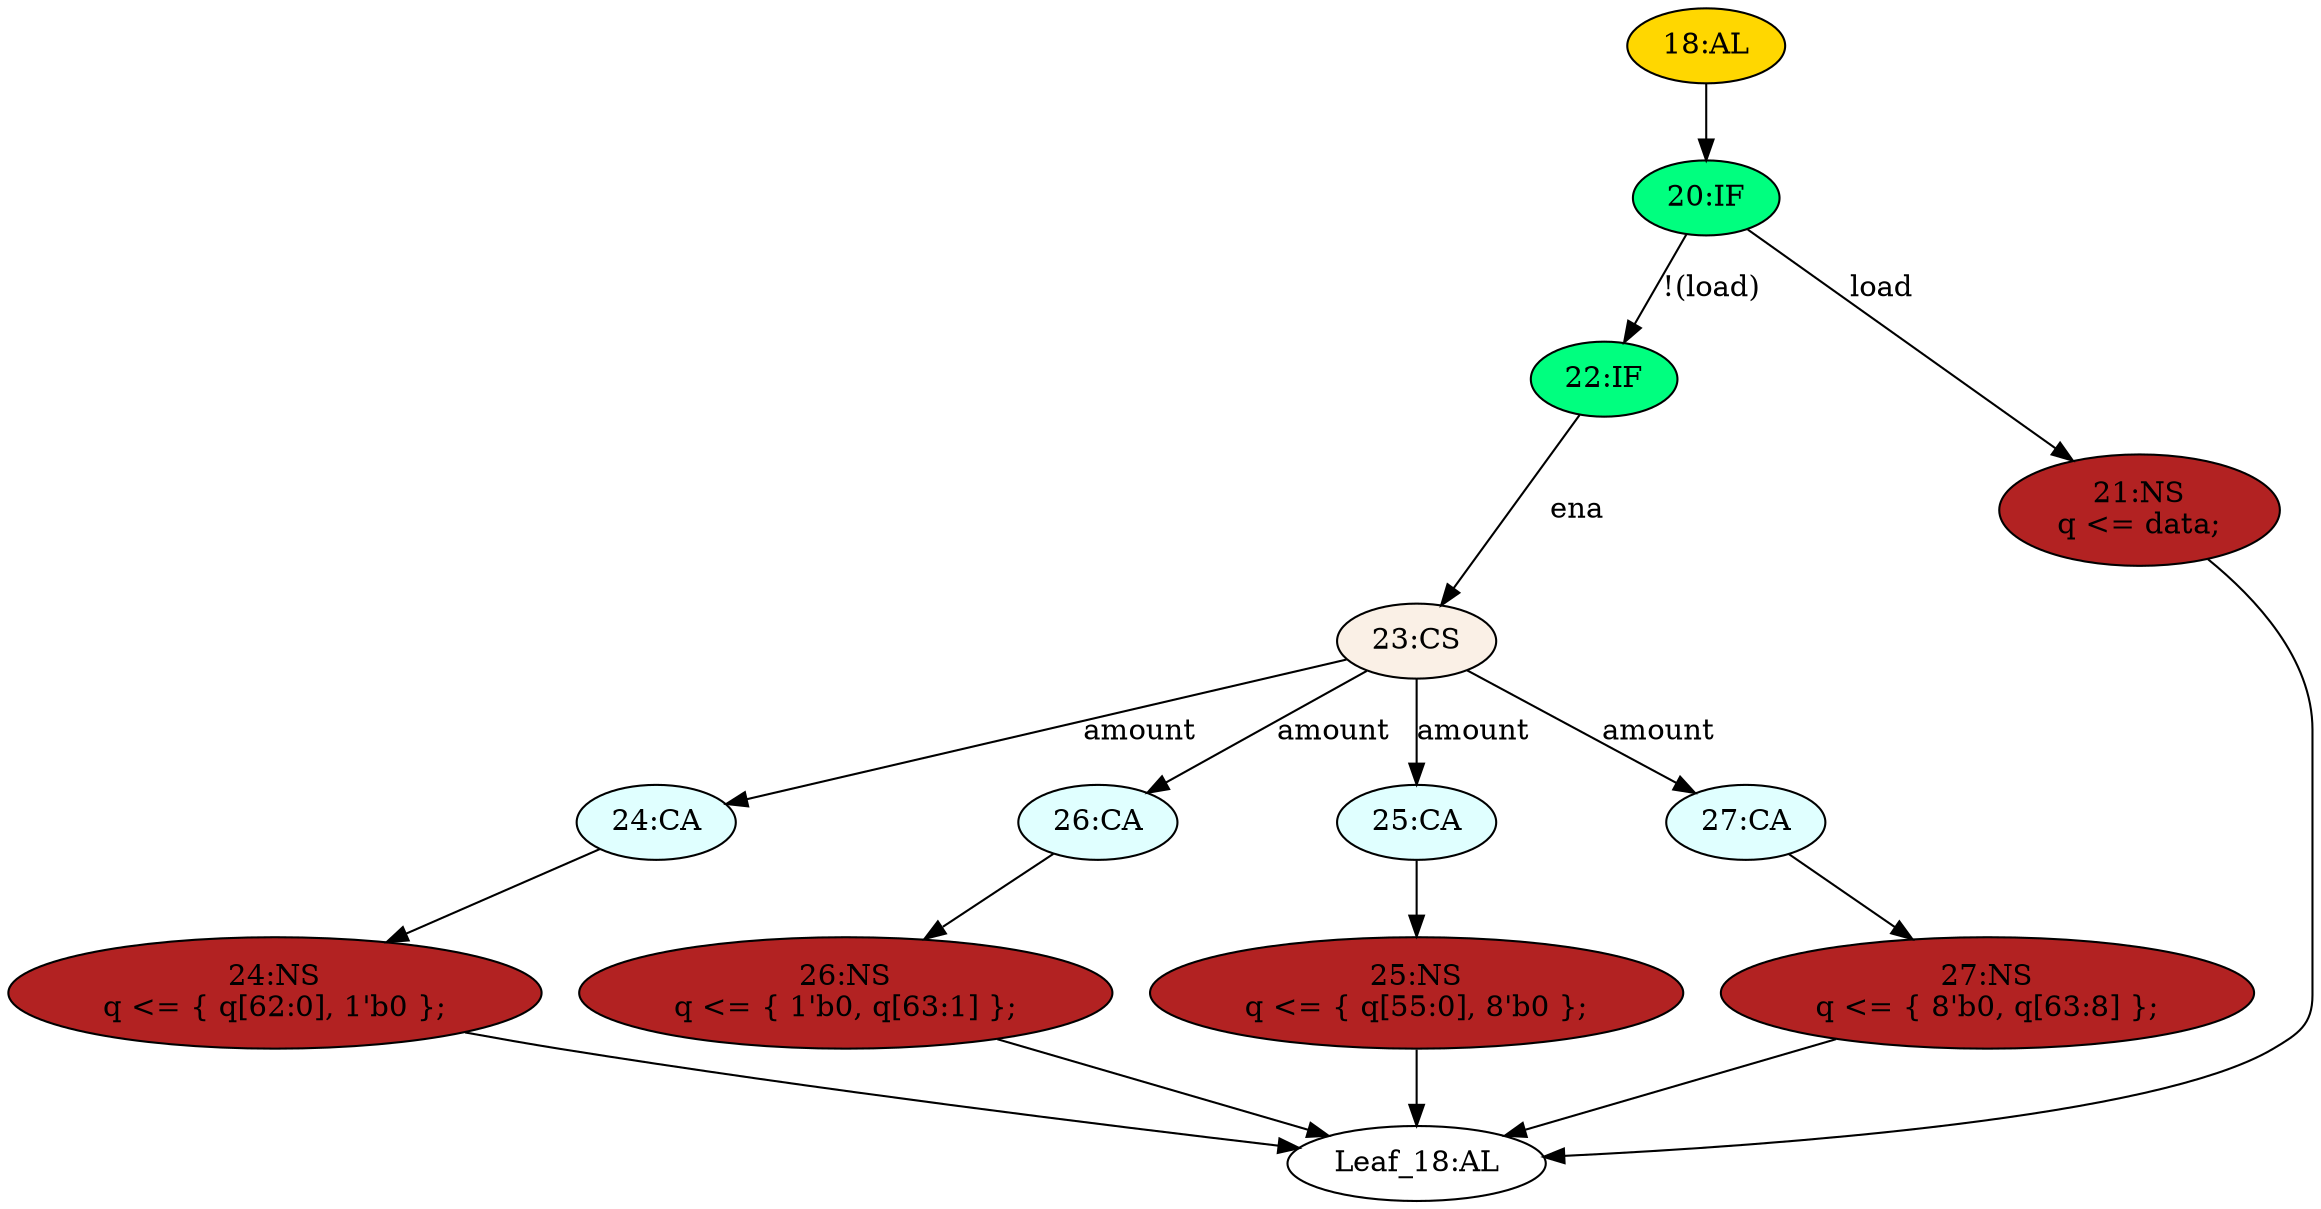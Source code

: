 strict digraph "" {
	node [label="\N"];
	"24:CA"	[ast="<pyverilog.vparser.ast.Case object at 0x7f4d1c692910>",
		fillcolor=lightcyan,
		label="24:CA",
		statements="[]",
		style=filled,
		typ=Case];
	"24:NS"	[ast="<pyverilog.vparser.ast.NonblockingSubstitution object at 0x7f4d1c692a10>",
		fillcolor=firebrick,
		label="24:NS
q <= { q[62:0], 1'b0 };",
		statements="[<pyverilog.vparser.ast.NonblockingSubstitution object at 0x7f4d1c692a10>]",
		style=filled,
		typ=NonblockingSubstitution];
	"24:CA" -> "24:NS"	[cond="[]",
		lineno=None];
	"22:IF"	[ast="<pyverilog.vparser.ast.IfStatement object at 0x7f4d1c692cd0>",
		fillcolor=springgreen,
		label="22:IF",
		statements="[]",
		style=filled,
		typ=IfStatement];
	"23:CS"	[ast="<pyverilog.vparser.ast.CaseStatement object at 0x7f4d1c692d90>",
		fillcolor=linen,
		label="23:CS",
		statements="[]",
		style=filled,
		typ=CaseStatement];
	"22:IF" -> "23:CS"	[cond="['ena']",
		label=ena,
		lineno=22];
	"26:CA"	[ast="<pyverilog.vparser.ast.Case object at 0x7f4d1c6a8190>",
		fillcolor=lightcyan,
		label="26:CA",
		statements="[]",
		style=filled,
		typ=Case];
	"26:NS"	[ast="<pyverilog.vparser.ast.NonblockingSubstitution object at 0x7f4d1c6a8210>",
		fillcolor=firebrick,
		label="26:NS
q <= { 1'b0, q[63:1] };",
		statements="[<pyverilog.vparser.ast.NonblockingSubstitution object at 0x7f4d1c6a8210>]",
		style=filled,
		typ=NonblockingSubstitution];
	"26:CA" -> "26:NS"	[cond="[]",
		lineno=None];
	"Leaf_18:AL"	[def_var="['q']",
		label="Leaf_18:AL"];
	"25:CA"	[ast="<pyverilog.vparser.ast.Case object at 0x7f4d1c692e50>",
		fillcolor=lightcyan,
		label="25:CA",
		statements="[]",
		style=filled,
		typ=Case];
	"25:NS"	[ast="<pyverilog.vparser.ast.NonblockingSubstitution object at 0x7f4d1c692ed0>",
		fillcolor=firebrick,
		label="25:NS
q <= { q[55:0], 8'b0 };",
		statements="[<pyverilog.vparser.ast.NonblockingSubstitution object at 0x7f4d1c692ed0>]",
		style=filled,
		typ=NonblockingSubstitution];
	"25:CA" -> "25:NS"	[cond="[]",
		lineno=None];
	"23:CS" -> "24:CA"	[cond="['amount']",
		label=amount,
		lineno=23];
	"23:CS" -> "26:CA"	[cond="['amount']",
		label=amount,
		lineno=23];
	"23:CS" -> "25:CA"	[cond="['amount']",
		label=amount,
		lineno=23];
	"27:CA"	[ast="<pyverilog.vparser.ast.Case object at 0x7f4d1c6a8490>",
		fillcolor=lightcyan,
		label="27:CA",
		statements="[]",
		style=filled,
		typ=Case];
	"23:CS" -> "27:CA"	[cond="['amount']",
		label=amount,
		lineno=23];
	"20:IF"	[ast="<pyverilog.vparser.ast.IfStatement object at 0x7f4d1c6a8810>",
		fillcolor=springgreen,
		label="20:IF",
		statements="[]",
		style=filled,
		typ=IfStatement];
	"20:IF" -> "22:IF"	[cond="['load']",
		label="!(load)",
		lineno=20];
	"21:NS"	[ast="<pyverilog.vparser.ast.NonblockingSubstitution object at 0x7f4d1c6a8850>",
		fillcolor=firebrick,
		label="21:NS
q <= data;",
		statements="[<pyverilog.vparser.ast.NonblockingSubstitution object at 0x7f4d1c6a8850>]",
		style=filled,
		typ=NonblockingSubstitution];
	"20:IF" -> "21:NS"	[cond="['load']",
		label=load,
		lineno=20];
	"25:NS" -> "Leaf_18:AL"	[cond="[]",
		lineno=None];
	"26:NS" -> "Leaf_18:AL"	[cond="[]",
		lineno=None];
	"18:AL"	[ast="<pyverilog.vparser.ast.Always object at 0x7f4d1c6a8a10>",
		clk_sens=True,
		fillcolor=gold,
		label="18:AL",
		sens="['clk']",
		statements="[]",
		style=filled,
		typ=Always,
		use_var="['load', 'ena', 'amount', 'data', 'q']"];
	"18:AL" -> "20:IF"	[cond="[]",
		lineno=None];
	"24:NS" -> "Leaf_18:AL"	[cond="[]",
		lineno=None];
	"27:NS"	[ast="<pyverilog.vparser.ast.NonblockingSubstitution object at 0x7f4d1c6a8510>",
		fillcolor=firebrick,
		label="27:NS
q <= { 8'b0, q[63:8] };",
		statements="[<pyverilog.vparser.ast.NonblockingSubstitution object at 0x7f4d1c6a8510>]",
		style=filled,
		typ=NonblockingSubstitution];
	"27:NS" -> "Leaf_18:AL"	[cond="[]",
		lineno=None];
	"27:CA" -> "27:NS"	[cond="[]",
		lineno=None];
	"21:NS" -> "Leaf_18:AL"	[cond="[]",
		lineno=None];
}
